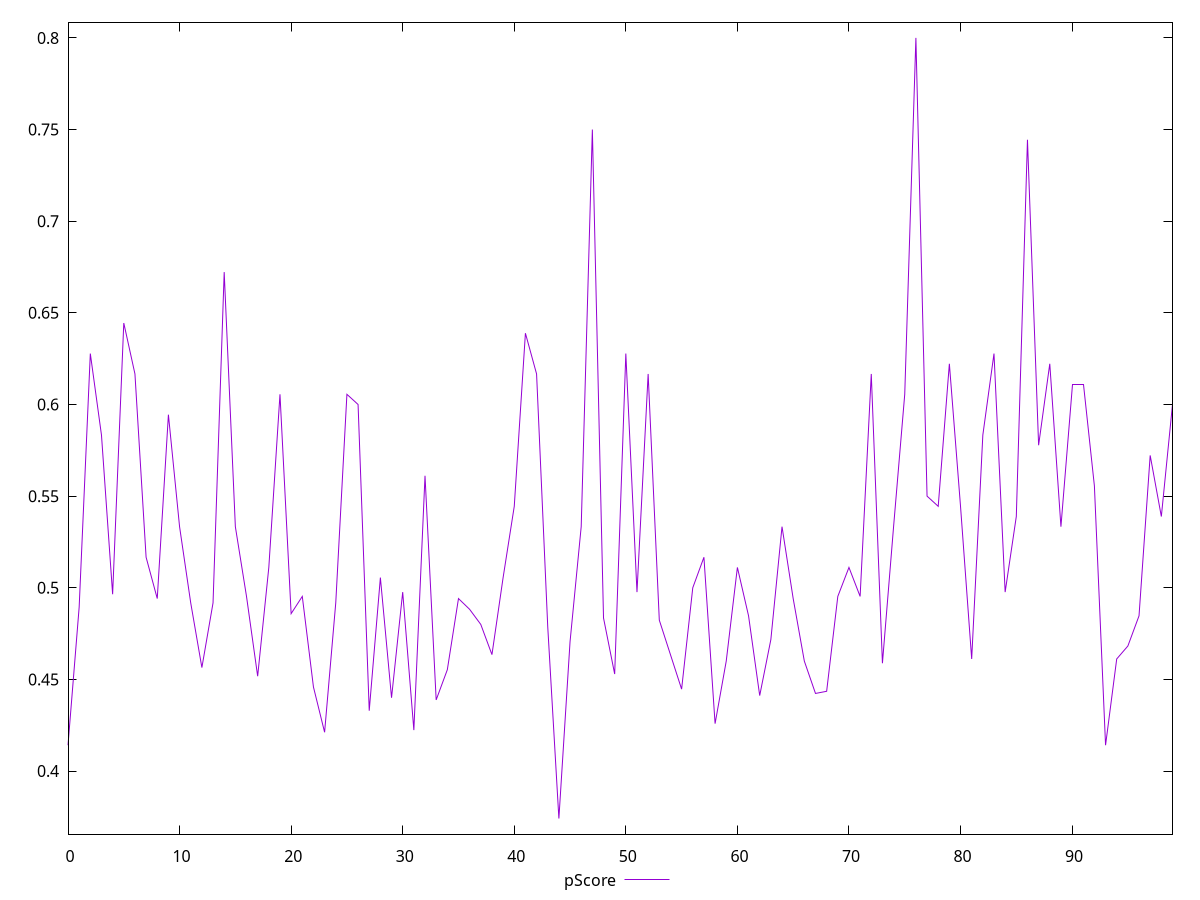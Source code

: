 reset

$pScore <<EOF
0 0.41411764705882353
1 0.4894117647058824
2 0.6277777777777778
3 0.5833333333333334
4 0.4964705882352941
5 0.6444444444444445
6 0.6166666666666667
7 0.5166666666666666
8 0.49411764705882355
9 0.5944444444444444
10 0.5333333333333333
11 0.49176470588235294
12 0.45647058823529413
13 0.49176470588235294
14 0.6722222222222223
15 0.5333333333333333
16 0.49529411764705883
17 0.45176470588235296
18 0.5111111111111111
19 0.6055555555555556
20 0.4858823529411765
21 0.49529411764705883
22 0.44588235294117645
23 0.42117647058823526
24 0.49176470588235294
25 0.6055555555555556
26 0.6
27 0.4329411764705882
28 0.5055555555555555
29 0.44
30 0.4976470588235294
31 0.4223529411764706
32 0.5611111111111111
33 0.4388235294117647
34 0.45529411764705885
35 0.49411764705882355
36 0.48823529411764705
37 0.48
38 0.46352941176470586
39 0.5055555555555555
40 0.5444444444444445
41 0.6388888888888888
42 0.6166666666666667
43 0.4788235294117647
44 0.37411764705882355
45 0.47058823529411764
46 0.5333333333333333
47 0.75
48 0.4835294117647059
49 0.45294117647058824
50 0.6277777777777778
51 0.4976470588235294
52 0.6166666666666667
53 0.4823529411764706
54 0.46352941176470586
55 0.4447058823529412
56 0.5
57 0.5166666666666666
58 0.4258823529411765
59 0.46
60 0.5111111111111111
61 0.48470588235294115
62 0.4411764705882353
63 0.4717647058823529
64 0.5333333333333333
65 0.49411764705882355
66 0.46
67 0.4423529411764706
68 0.4435294117647059
69 0.49529411764705883
70 0.5111111111111111
71 0.49529411764705883
72 0.6166666666666667
73 0.4588235294117647
74 0.5333333333333333
75 0.6055555555555556
76 0.8
77 0.55
78 0.5444444444444445
79 0.6222222222222222
80 0.5444444444444445
81 0.4611764705882353
82 0.5833333333333334
83 0.6277777777777778
84 0.4976470588235294
85 0.5388888888888889
86 0.7444444444444445
87 0.5777777777777777
88 0.6222222222222222
89 0.5333333333333333
90 0.6111111111111112
91 0.6111111111111112
92 0.5555555555555556
93 0.41411764705882353
94 0.4611764705882353
95 0.4682352941176471
96 0.48470588235294115
97 0.5722222222222222
98 0.5388888888888889
99 0.6
EOF

set key outside below
set xrange [0:99]
set yrange [0.36560000000000004:0.8085176470588236]
set trange [0.36560000000000004:0.8085176470588236]
set terminal svg size 640, 500 enhanced background rgb 'white'
set output "report_00013_2021-02-09T12-04-24.940Z/uses-http2/samples/pages+cached+noadtech/pScore/values.svg"

plot $pScore title "pScore" with line

reset
